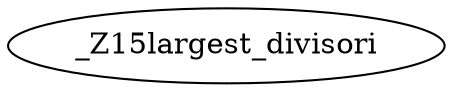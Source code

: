 digraph CallGraph {
    // Nodes
    _Z15largest_divisori [label="_Z15largest_divisori"];

    // Edges
}
